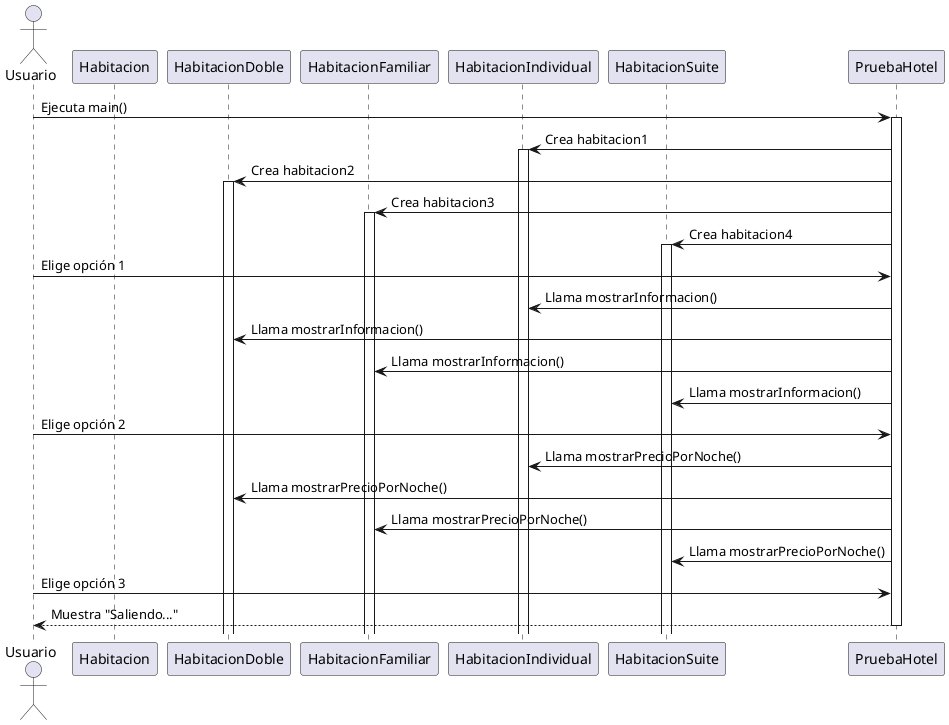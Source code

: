 @startuml proyecto

actor Usuario as user
participant Habitacion
participant HabitacionDoble
participant HabitacionFamiliar
participant HabitacionIndividual
participant HabitacionSuite
participant PruebaHotel

user -> PruebaHotel: Ejecuta main()
activate PruebaHotel

PruebaHotel -> HabitacionIndividual: Crea habitacion1
activate HabitacionIndividual
PruebaHotel -> HabitacionDoble: Crea habitacion2
activate HabitacionDoble
PruebaHotel -> HabitacionFamiliar: Crea habitacion3
activate HabitacionFamiliar
PruebaHotel -> HabitacionSuite: Crea habitacion4
activate HabitacionSuite

user -> PruebaHotel: Elige opción 1
PruebaHotel -> HabitacionIndividual: Llama mostrarInformacion()
PruebaHotel -> HabitacionDoble: Llama mostrarInformacion()
PruebaHotel -> HabitacionFamiliar: Llama mostrarInformacion()
PruebaHotel -> HabitacionSuite: Llama mostrarInformacion()

user -> PruebaHotel: Elige opción 2
PruebaHotel -> HabitacionIndividual: Llama mostrarPrecioPorNoche()
PruebaHotel -> HabitacionDoble: Llama mostrarPrecioPorNoche()
PruebaHotel -> HabitacionFamiliar: Llama mostrarPrecioPorNoche()
PruebaHotel -> HabitacionSuite: Llama mostrarPrecioPorNoche()

user -> PruebaHotel: Elige opción 3
PruebaHotel --> user: Muestra "Saliendo..."
deactivate PruebaHotel

@enduml
